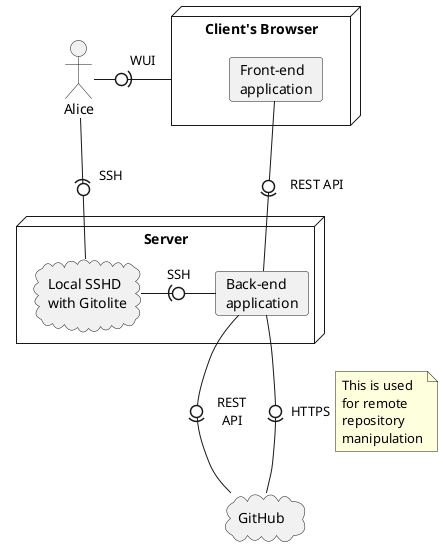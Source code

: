 @startuml
' left to right direction


node Server {
  cloud "Local SSHD\nwith Gitolite" as gitolite
  card "Back-end\napplication" as be
}

cloud GitHub as gh

node "Client's Browser" as client {
  card "Front-end\napplication" as fe
}

actor Alice


fe -0)- be : "\n   REST API"
be -right0)- gitolite : "SSH"
be -0)- gh : "REST    \nAPI    "
be -0)- gh : "  HTTPS"
note right on link
This is used
for remote
repository
manipulation
end note

Alice -left0)- client: "   WUI    "
Alice -(0- gitolite: "  SSH"

@enduml